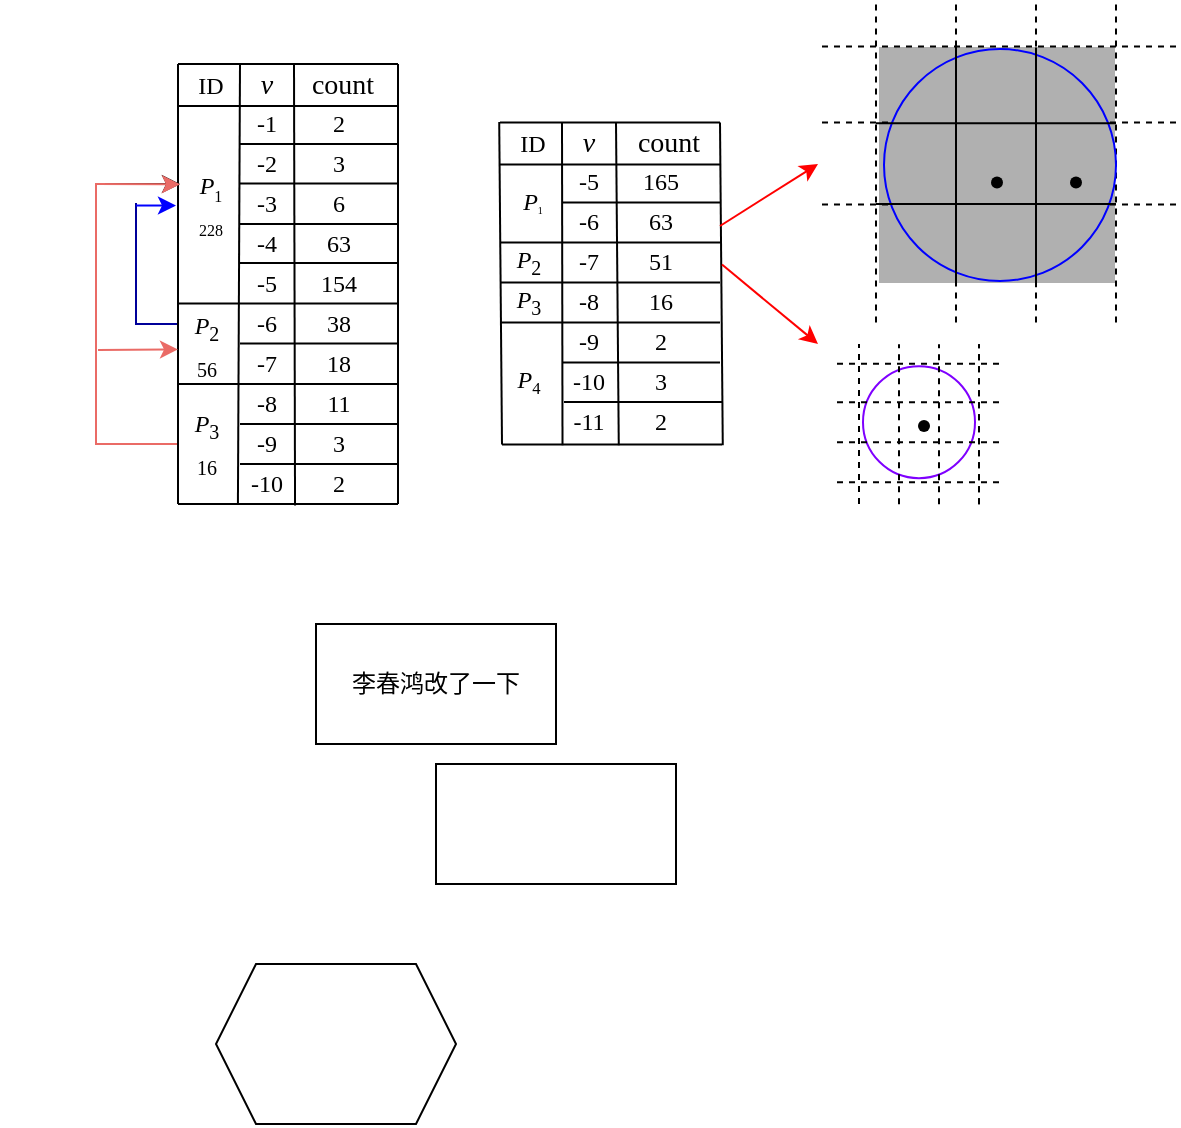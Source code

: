 <mxfile version="15.0.3" type="github" pages="2">
  <diagram id="_1Wtow-dw4-1ti9XIvQA" name="Page-1">
    <mxGraphModel dx="2377" dy="867" grid="1" gridSize="10" guides="1" tooltips="1" connect="1" arrows="1" fold="1" page="1" pageScale="1" pageWidth="827" pageHeight="1169" math="0" shadow="0">
      <root>
        <mxCell id="0" />
        <mxCell id="1" parent="0" />
        <mxCell id="E4blvEDHZqpK1_lMUiRl-31" value="" style="whiteSpace=wrap;html=1;aspect=fixed;shadow=0;strokeColor=#FFFFFF;fillColor=#B0B0B0;" parent="1" vertex="1">
          <mxGeometry x="-289" y="41" width="119" height="119" as="geometry" />
        </mxCell>
        <mxCell id="SOsMVHl4s7LR2z6pSPWi-3" value="" style="endArrow=none;html=1;" parent="1" edge="1">
          <mxGeometry width="50" height="50" relative="1" as="geometry">
            <mxPoint x="-639" y="270" as="sourcePoint" />
            <mxPoint x="-639" y="50" as="targetPoint" />
          </mxGeometry>
        </mxCell>
        <mxCell id="SOsMVHl4s7LR2z6pSPWi-4" value="" style="endArrow=none;html=1;" parent="1" edge="1">
          <mxGeometry width="50" height="50" relative="1" as="geometry">
            <mxPoint x="-639" y="50" as="sourcePoint" />
            <mxPoint x="-529" y="50" as="targetPoint" />
          </mxGeometry>
        </mxCell>
        <mxCell id="SOsMVHl4s7LR2z6pSPWi-5" value="" style="endArrow=none;html=1;" parent="1" edge="1">
          <mxGeometry width="50" height="50" relative="1" as="geometry">
            <mxPoint x="-639" y="71" as="sourcePoint" />
            <mxPoint x="-529" y="71" as="targetPoint" />
          </mxGeometry>
        </mxCell>
        <mxCell id="SOsMVHl4s7LR2z6pSPWi-6" value="" style="endArrow=none;html=1;" parent="1" edge="1">
          <mxGeometry width="50" height="50" relative="1" as="geometry">
            <mxPoint x="-529" y="270" as="sourcePoint" />
            <mxPoint x="-529" y="50" as="targetPoint" />
          </mxGeometry>
        </mxCell>
        <mxCell id="SOsMVHl4s7LR2z6pSPWi-7" value="" style="endArrow=none;html=1;exitX=0.032;exitY=0.998;exitDx=0;exitDy=0;exitPerimeter=0;" parent="1" source="SOsMVHl4s7LR2z6pSPWi-50" edge="1">
          <mxGeometry width="50" height="50" relative="1" as="geometry">
            <mxPoint x="-608" y="490" as="sourcePoint" />
            <mxPoint x="-608" y="50" as="targetPoint" />
          </mxGeometry>
        </mxCell>
        <mxCell id="SOsMVHl4s7LR2z6pSPWi-8" value="" style="endArrow=none;html=1;exitX=0.984;exitY=1.036;exitDx=0;exitDy=0;exitPerimeter=0;" parent="1" source="SOsMVHl4s7LR2z6pSPWi-50" edge="1">
          <mxGeometry width="50" height="50" relative="1" as="geometry">
            <mxPoint x="-581" y="490" as="sourcePoint" />
            <mxPoint x="-581" y="50" as="targetPoint" />
          </mxGeometry>
        </mxCell>
        <mxCell id="SOsMVHl4s7LR2z6pSPWi-9" value="&lt;font style=&quot;font-size: 12px&quot; face=&quot;Times New Roman&quot;&gt;ID&lt;/font&gt;" style="text;html=1;align=center;verticalAlign=middle;resizable=0;points=[];autosize=1;strokeColor=none;" parent="1" vertex="1">
          <mxGeometry x="-638" y="51" width="30" height="20" as="geometry" />
        </mxCell>
        <mxCell id="SOsMVHl4s7LR2z6pSPWi-10" value="&lt;font style=&quot;font-size: 14px&quot; face=&quot;Times New Roman&quot;&gt;&lt;i&gt;v&lt;/i&gt;&lt;/font&gt;" style="text;html=1;align=center;verticalAlign=middle;resizable=0;points=[];autosize=1;strokeColor=none;" parent="1" vertex="1">
          <mxGeometry x="-605" y="51" width="20" height="20" as="geometry" />
        </mxCell>
        <mxCell id="SOsMVHl4s7LR2z6pSPWi-11" value="&lt;font style=&quot;font-size: 14px&quot; face=&quot;Times New Roman&quot;&gt;count&lt;/font&gt;" style="text;html=1;align=center;verticalAlign=middle;resizable=0;points=[];autosize=1;strokeColor=none;" parent="1" vertex="1">
          <mxGeometry x="-582" y="51" width="50" height="20" as="geometry" />
        </mxCell>
        <mxCell id="SOsMVHl4s7LR2z6pSPWi-14" value="" style="endArrow=none;html=1;" parent="1" edge="1">
          <mxGeometry width="50" height="50" relative="1" as="geometry">
            <mxPoint x="-639" y="169.76" as="sourcePoint" />
            <mxPoint x="-529" y="169.76" as="targetPoint" />
          </mxGeometry>
        </mxCell>
        <mxCell id="SOsMVHl4s7LR2z6pSPWi-15" value="&lt;font face=&quot;Times New Roman&quot;&gt;&lt;span style=&quot;font-size: 12px&quot;&gt;&lt;i&gt;P&lt;/i&gt;&lt;/span&gt;&lt;sub&gt;&lt;font style=&quot;font-size: 8px&quot;&gt;1&lt;br&gt;228&lt;br&gt;&lt;/font&gt;&lt;/sub&gt;&lt;/font&gt;" style="text;html=1;align=center;verticalAlign=middle;resizable=0;points=[];autosize=1;strokeColor=none;" parent="1" vertex="1">
          <mxGeometry x="-638" y="101" width="30" height="40" as="geometry" />
        </mxCell>
        <mxCell id="SOsMVHl4s7LR2z6pSPWi-18" value="" style="endArrow=none;html=1;" parent="1" edge="1">
          <mxGeometry width="50" height="50" relative="1" as="geometry">
            <mxPoint x="-608" y="90" as="sourcePoint" />
            <mxPoint x="-529" y="90" as="targetPoint" />
          </mxGeometry>
        </mxCell>
        <mxCell id="SOsMVHl4s7LR2z6pSPWi-19" value="" style="endArrow=none;html=1;" parent="1" edge="1">
          <mxGeometry width="50" height="50" relative="1" as="geometry">
            <mxPoint x="-608" y="109.76" as="sourcePoint" />
            <mxPoint x="-529" y="109.76" as="targetPoint" />
          </mxGeometry>
        </mxCell>
        <mxCell id="SOsMVHl4s7LR2z6pSPWi-20" value="" style="endArrow=none;html=1;" parent="1" edge="1">
          <mxGeometry width="50" height="50" relative="1" as="geometry">
            <mxPoint x="-608" y="130.0" as="sourcePoint" />
            <mxPoint x="-529" y="130.0" as="targetPoint" />
          </mxGeometry>
        </mxCell>
        <mxCell id="SOsMVHl4s7LR2z6pSPWi-21" value="&lt;font face=&quot;Times New Roman&quot;&gt;-1&lt;/font&gt;" style="text;html=1;align=center;verticalAlign=middle;resizable=0;points=[];autosize=1;strokeColor=none;" parent="1" vertex="1">
          <mxGeometry x="-610" y="70" width="30" height="20" as="geometry" />
        </mxCell>
        <mxCell id="SOsMVHl4s7LR2z6pSPWi-22" value="&lt;font face=&quot;Times New Roman&quot;&gt;-2&lt;/font&gt;" style="text;html=1;align=center;verticalAlign=middle;resizable=0;points=[];autosize=1;strokeColor=none;" parent="1" vertex="1">
          <mxGeometry x="-610" y="90" width="30" height="20" as="geometry" />
        </mxCell>
        <mxCell id="SOsMVHl4s7LR2z6pSPWi-23" value="&lt;font face=&quot;Times New Roman&quot;&gt;-3&lt;/font&gt;" style="text;html=1;align=center;verticalAlign=middle;resizable=0;points=[];autosize=1;strokeColor=none;" parent="1" vertex="1">
          <mxGeometry x="-610" y="110" width="30" height="20" as="geometry" />
        </mxCell>
        <mxCell id="SOsMVHl4s7LR2z6pSPWi-24" value="&lt;font face=&quot;Times New Roman&quot;&gt;-4&lt;/font&gt;" style="text;html=1;align=center;verticalAlign=middle;resizable=0;points=[];autosize=1;strokeColor=none;" parent="1" vertex="1">
          <mxGeometry x="-610" y="130" width="30" height="20" as="geometry" />
        </mxCell>
        <mxCell id="SOsMVHl4s7LR2z6pSPWi-25" value="&lt;font face=&quot;Times New Roman&quot;&gt;2&lt;/font&gt;" style="text;html=1;align=center;verticalAlign=middle;resizable=0;points=[];autosize=1;strokeColor=none;" parent="1" vertex="1">
          <mxGeometry x="-569" y="70" width="20" height="20" as="geometry" />
        </mxCell>
        <mxCell id="SOsMVHl4s7LR2z6pSPWi-26" value="&lt;font face=&quot;Times New Roman&quot;&gt;3&lt;/font&gt;" style="text;html=1;align=center;verticalAlign=middle;resizable=0;points=[];autosize=1;strokeColor=none;" parent="1" vertex="1">
          <mxGeometry x="-569" y="90" width="20" height="20" as="geometry" />
        </mxCell>
        <mxCell id="SOsMVHl4s7LR2z6pSPWi-27" value="&lt;font face=&quot;Times New Roman&quot;&gt;6&lt;/font&gt;" style="text;html=1;align=center;verticalAlign=middle;resizable=0;points=[];autosize=1;strokeColor=none;" parent="1" vertex="1">
          <mxGeometry x="-569" y="110" width="20" height="20" as="geometry" />
        </mxCell>
        <mxCell id="SOsMVHl4s7LR2z6pSPWi-28" value="&lt;font face=&quot;Times New Roman&quot;&gt;63&lt;/font&gt;" style="text;html=1;align=center;verticalAlign=middle;resizable=0;points=[];autosize=1;strokeColor=none;" parent="1" vertex="1">
          <mxGeometry x="-574" y="130" width="30" height="20" as="geometry" />
        </mxCell>
        <mxCell id="SOsMVHl4s7LR2z6pSPWi-30" value="" style="endArrow=none;html=1;" parent="1" edge="1">
          <mxGeometry width="50" height="50" relative="1" as="geometry">
            <mxPoint x="-639" y="210" as="sourcePoint" />
            <mxPoint x="-529" y="210" as="targetPoint" />
          </mxGeometry>
        </mxCell>
        <mxCell id="SOsMVHl4s7LR2z6pSPWi-31" value="&lt;font style=&quot;font-size: 12px&quot; face=&quot;Times New Roman&quot;&gt;&lt;i&gt;P&lt;/i&gt;&lt;sub&gt;2&lt;br&gt;56&lt;br&gt;&lt;/sub&gt;&lt;/font&gt;" style="text;html=1;align=center;verticalAlign=middle;resizable=0;points=[];autosize=1;strokeColor=none;" parent="1" vertex="1">
          <mxGeometry x="-640" y="171" width="30" height="40" as="geometry" />
        </mxCell>
        <mxCell id="SOsMVHl4s7LR2z6pSPWi-32" value="" style="endArrow=none;html=1;" parent="1" edge="1">
          <mxGeometry width="50" height="50" relative="1" as="geometry">
            <mxPoint x="-608" y="149.52" as="sourcePoint" />
            <mxPoint x="-529" y="149.52" as="targetPoint" />
          </mxGeometry>
        </mxCell>
        <mxCell id="SOsMVHl4s7LR2z6pSPWi-35" value="&lt;font face=&quot;Times New Roman&quot;&gt;-5&lt;/font&gt;" style="text;html=1;align=center;verticalAlign=middle;resizable=0;points=[];autosize=1;strokeColor=none;" parent="1" vertex="1">
          <mxGeometry x="-610" y="150" width="30" height="20" as="geometry" />
        </mxCell>
        <mxCell id="SOsMVHl4s7LR2z6pSPWi-36" value="&lt;font face=&quot;Times New Roman&quot;&gt;154&lt;/font&gt;" style="text;html=1;align=center;verticalAlign=middle;resizable=0;points=[];autosize=1;strokeColor=none;" parent="1" vertex="1">
          <mxGeometry x="-574" y="150" width="30" height="20" as="geometry" />
        </mxCell>
        <mxCell id="SOsMVHl4s7LR2z6pSPWi-37" value="" style="endArrow=none;html=1;" parent="1" edge="1">
          <mxGeometry width="50" height="50" relative="1" as="geometry">
            <mxPoint x="-608" y="189.76" as="sourcePoint" />
            <mxPoint x="-529" y="189.76" as="targetPoint" />
          </mxGeometry>
        </mxCell>
        <mxCell id="SOsMVHl4s7LR2z6pSPWi-38" value="&lt;font face=&quot;Times New Roman&quot;&gt;-6&lt;/font&gt;" style="text;html=1;align=center;verticalAlign=middle;resizable=0;points=[];autosize=1;strokeColor=none;" parent="1" vertex="1">
          <mxGeometry x="-610" y="170" width="30" height="20" as="geometry" />
        </mxCell>
        <mxCell id="SOsMVHl4s7LR2z6pSPWi-41" value="&lt;font face=&quot;Times New Roman&quot;&gt;-7&lt;/font&gt;" style="text;html=1;align=center;verticalAlign=middle;resizable=0;points=[];autosize=1;strokeColor=none;" parent="1" vertex="1">
          <mxGeometry x="-610" y="190" width="30" height="20" as="geometry" />
        </mxCell>
        <mxCell id="SOsMVHl4s7LR2z6pSPWi-42" value="&lt;font face=&quot;Times New Roman&quot;&gt;38&lt;/font&gt;" style="text;html=1;align=center;verticalAlign=middle;resizable=0;points=[];autosize=1;strokeColor=none;" parent="1" vertex="1">
          <mxGeometry x="-574" y="170" width="30" height="20" as="geometry" />
        </mxCell>
        <mxCell id="SOsMVHl4s7LR2z6pSPWi-43" value="&lt;font face=&quot;Times New Roman&quot;&gt;18&lt;/font&gt;" style="text;html=1;align=center;verticalAlign=middle;resizable=0;points=[];autosize=1;strokeColor=none;" parent="1" vertex="1">
          <mxGeometry x="-574" y="190" width="30" height="20" as="geometry" />
        </mxCell>
        <mxCell id="SOsMVHl4s7LR2z6pSPWi-44" value="" style="endArrow=none;html=1;" parent="1" edge="1">
          <mxGeometry width="50" height="50" relative="1" as="geometry">
            <mxPoint x="-639" y="270" as="sourcePoint" />
            <mxPoint x="-529" y="270" as="targetPoint" />
          </mxGeometry>
        </mxCell>
        <mxCell id="SOsMVHl4s7LR2z6pSPWi-45" value="&lt;font style=&quot;font-size: 12px&quot; face=&quot;Times New Roman&quot;&gt;&lt;i&gt;P&lt;/i&gt;&lt;sub&gt;3&lt;br&gt;16&lt;br&gt;&lt;/sub&gt;&lt;/font&gt;" style="text;html=1;align=center;verticalAlign=middle;resizable=0;points=[];autosize=1;strokeColor=none;" parent="1" vertex="1">
          <mxGeometry x="-640" y="220" width="30" height="40" as="geometry" />
        </mxCell>
        <mxCell id="SOsMVHl4s7LR2z6pSPWi-46" value="" style="endArrow=none;html=1;" parent="1" edge="1">
          <mxGeometry width="50" height="50" relative="1" as="geometry">
            <mxPoint x="-608" y="230" as="sourcePoint" />
            <mxPoint x="-529" y="230" as="targetPoint" />
          </mxGeometry>
        </mxCell>
        <mxCell id="SOsMVHl4s7LR2z6pSPWi-47" value="" style="endArrow=none;html=1;" parent="1" edge="1">
          <mxGeometry width="50" height="50" relative="1" as="geometry">
            <mxPoint x="-608" y="250" as="sourcePoint" />
            <mxPoint x="-529" y="250" as="targetPoint" />
          </mxGeometry>
        </mxCell>
        <mxCell id="SOsMVHl4s7LR2z6pSPWi-48" value="&lt;font face=&quot;Times New Roman&quot;&gt;-8&lt;/font&gt;" style="text;html=1;align=center;verticalAlign=middle;resizable=0;points=[];autosize=1;strokeColor=none;" parent="1" vertex="1">
          <mxGeometry x="-610" y="210" width="30" height="20" as="geometry" />
        </mxCell>
        <mxCell id="SOsMVHl4s7LR2z6pSPWi-49" value="&lt;font face=&quot;Times New Roman&quot;&gt;-9&lt;/font&gt;" style="text;html=1;align=center;verticalAlign=middle;resizable=0;points=[];autosize=1;strokeColor=none;" parent="1" vertex="1">
          <mxGeometry x="-610" y="230" width="30" height="20" as="geometry" />
        </mxCell>
        <mxCell id="SOsMVHl4s7LR2z6pSPWi-50" value="&lt;font face=&quot;Times New Roman&quot;&gt;-10&lt;/font&gt;" style="text;html=1;align=center;verticalAlign=middle;resizable=0;points=[];autosize=1;strokeColor=none;" parent="1" vertex="1">
          <mxGeometry x="-610" y="250" width="30" height="20" as="geometry" />
        </mxCell>
        <mxCell id="SOsMVHl4s7LR2z6pSPWi-52" value="&lt;font face=&quot;Times New Roman&quot;&gt;11&lt;/font&gt;" style="text;html=1;align=center;verticalAlign=middle;resizable=0;points=[];autosize=1;strokeColor=none;" parent="1" vertex="1">
          <mxGeometry x="-574" y="210" width="30" height="20" as="geometry" />
        </mxCell>
        <mxCell id="SOsMVHl4s7LR2z6pSPWi-53" value="&lt;font face=&quot;Times New Roman&quot;&gt;3&lt;/font&gt;" style="text;html=1;align=center;verticalAlign=middle;resizable=0;points=[];autosize=1;strokeColor=none;" parent="1" vertex="1">
          <mxGeometry x="-569" y="230" width="20" height="20" as="geometry" />
        </mxCell>
        <mxCell id="SOsMVHl4s7LR2z6pSPWi-54" value="&lt;font face=&quot;Times New Roman&quot;&gt;2&lt;/font&gt;" style="text;html=1;align=center;verticalAlign=middle;resizable=0;points=[];autosize=1;strokeColor=none;" parent="1" vertex="1">
          <mxGeometry x="-569" y="250" width="20" height="20" as="geometry" />
        </mxCell>
        <mxCell id="SOsMVHl4s7LR2z6pSPWi-56" value="" style="endArrow=none;html=1;" parent="1" edge="1">
          <mxGeometry width="50" height="50" relative="1" as="geometry">
            <mxPoint x="-478" y="79.3" as="sourcePoint" />
            <mxPoint x="-368" y="79.3" as="targetPoint" />
          </mxGeometry>
        </mxCell>
        <mxCell id="SOsMVHl4s7LR2z6pSPWi-57" value="" style="endArrow=none;html=1;" parent="1" edge="1">
          <mxGeometry width="50" height="50" relative="1" as="geometry">
            <mxPoint x="-478" y="100.3" as="sourcePoint" />
            <mxPoint x="-368" y="100.3" as="targetPoint" />
          </mxGeometry>
        </mxCell>
        <mxCell id="SOsMVHl4s7LR2z6pSPWi-59" value="" style="endArrow=none;html=1;exitX=0.075;exitY=1.064;exitDx=0;exitDy=0;exitPerimeter=0;" parent="1" source="SOsMVHl4s7LR2z6pSPWi-84" edge="1">
          <mxGeometry width="50" height="50" relative="1" as="geometry">
            <mxPoint x="-447" y="299.3" as="sourcePoint" />
            <mxPoint x="-447" y="79.3" as="targetPoint" />
          </mxGeometry>
        </mxCell>
        <mxCell id="SOsMVHl4s7LR2z6pSPWi-60" value="" style="endArrow=none;html=1;exitX=1.013;exitY=1.064;exitDx=0;exitDy=0;exitPerimeter=0;" parent="1" source="SOsMVHl4s7LR2z6pSPWi-84" edge="1">
          <mxGeometry width="50" height="50" relative="1" as="geometry">
            <mxPoint x="-419.48" y="300.02" as="sourcePoint" />
            <mxPoint x="-420" y="79.3" as="targetPoint" />
          </mxGeometry>
        </mxCell>
        <mxCell id="SOsMVHl4s7LR2z6pSPWi-61" value="&lt;font style=&quot;font-size: 12px&quot; face=&quot;Times New Roman&quot;&gt;ID&lt;/font&gt;" style="text;html=1;align=center;verticalAlign=middle;resizable=0;points=[];autosize=1;strokeColor=none;" parent="1" vertex="1">
          <mxGeometry x="-477" y="80.3" width="30" height="20" as="geometry" />
        </mxCell>
        <mxCell id="SOsMVHl4s7LR2z6pSPWi-62" value="&lt;font style=&quot;font-size: 14px&quot; face=&quot;Times New Roman&quot;&gt;&lt;i&gt;v&lt;/i&gt;&lt;/font&gt;" style="text;html=1;align=center;verticalAlign=middle;resizable=0;points=[];autosize=1;strokeColor=none;" parent="1" vertex="1">
          <mxGeometry x="-444" y="80.3" width="20" height="20" as="geometry" />
        </mxCell>
        <mxCell id="SOsMVHl4s7LR2z6pSPWi-63" value="&lt;font style=&quot;font-size: 14px&quot; face=&quot;Times New Roman&quot;&gt;count&lt;/font&gt;" style="text;html=1;align=center;verticalAlign=middle;resizable=0;points=[];autosize=1;strokeColor=none;" parent="1" vertex="1">
          <mxGeometry x="-419" y="80.3" width="50" height="20" as="geometry" />
        </mxCell>
        <mxCell id="SOsMVHl4s7LR2z6pSPWi-65" value="&lt;font style=&quot;font-size: 12px&quot; face=&quot;Times New Roman&quot;&gt;&lt;i&gt;P&lt;/i&gt;&lt;/font&gt;&lt;font style=&quot;font-size: 6px&quot; face=&quot;Times New Roman&quot;&gt;&lt;sub&gt;1&lt;/sub&gt;&lt;/font&gt;" style="text;html=1;align=center;verticalAlign=middle;resizable=0;points=[];autosize=1;strokeColor=none;" parent="1" vertex="1">
          <mxGeometry x="-477" y="109.3" width="30" height="20" as="geometry" />
        </mxCell>
        <mxCell id="SOsMVHl4s7LR2z6pSPWi-66" value="" style="endArrow=none;html=1;" parent="1" edge="1">
          <mxGeometry width="50" height="50" relative="1" as="geometry">
            <mxPoint x="-447" y="119.3" as="sourcePoint" />
            <mxPoint x="-368" y="119.3" as="targetPoint" />
          </mxGeometry>
        </mxCell>
        <mxCell id="SOsMVHl4s7LR2z6pSPWi-69" value="&lt;font face=&quot;Times New Roman&quot;&gt;-5&lt;/font&gt;" style="text;html=1;align=center;verticalAlign=middle;resizable=0;points=[];autosize=1;strokeColor=none;" parent="1" vertex="1">
          <mxGeometry x="-449" y="99.3" width="30" height="20" as="geometry" />
        </mxCell>
        <mxCell id="SOsMVHl4s7LR2z6pSPWi-70" value="&lt;font face=&quot;Times New Roman&quot;&gt;-6&lt;/font&gt;" style="text;html=1;align=center;verticalAlign=middle;resizable=0;points=[];autosize=1;strokeColor=none;" parent="1" vertex="1">
          <mxGeometry x="-449" y="119.3" width="30" height="20" as="geometry" />
        </mxCell>
        <mxCell id="SOsMVHl4s7LR2z6pSPWi-71" value="&lt;font face=&quot;Times New Roman&quot;&gt;-7&lt;/font&gt;" style="text;html=1;align=center;verticalAlign=middle;resizable=0;points=[];autosize=1;strokeColor=none;" parent="1" vertex="1">
          <mxGeometry x="-449" y="139.3" width="30" height="20" as="geometry" />
        </mxCell>
        <mxCell id="SOsMVHl4s7LR2z6pSPWi-72" value="&lt;font face=&quot;Times New Roman&quot;&gt;-8&lt;/font&gt;" style="text;html=1;align=center;verticalAlign=middle;resizable=0;points=[];autosize=1;strokeColor=none;" parent="1" vertex="1">
          <mxGeometry x="-449" y="159.3" width="30" height="20" as="geometry" />
        </mxCell>
        <mxCell id="SOsMVHl4s7LR2z6pSPWi-73" value="&lt;font face=&quot;Times New Roman&quot;&gt;165&lt;/font&gt;" style="text;html=1;align=center;verticalAlign=middle;resizable=0;points=[];autosize=1;strokeColor=none;" parent="1" vertex="1">
          <mxGeometry x="-413" y="99.3" width="30" height="20" as="geometry" />
        </mxCell>
        <mxCell id="SOsMVHl4s7LR2z6pSPWi-74" value="&lt;font face=&quot;Times New Roman&quot;&gt;63&lt;/font&gt;" style="text;html=1;align=center;verticalAlign=middle;resizable=0;points=[];autosize=1;strokeColor=none;" parent="1" vertex="1">
          <mxGeometry x="-413" y="119.3" width="30" height="20" as="geometry" />
        </mxCell>
        <mxCell id="SOsMVHl4s7LR2z6pSPWi-75" value="&lt;font face=&quot;Times New Roman&quot;&gt;51&lt;/font&gt;" style="text;html=1;align=center;verticalAlign=middle;resizable=0;points=[];autosize=1;strokeColor=none;" parent="1" vertex="1">
          <mxGeometry x="-413" y="139.3" width="30" height="20" as="geometry" />
        </mxCell>
        <mxCell id="SOsMVHl4s7LR2z6pSPWi-76" value="&lt;font face=&quot;Times New Roman&quot;&gt;16&lt;/font&gt;" style="text;html=1;align=center;verticalAlign=middle;resizable=0;points=[];autosize=1;strokeColor=none;" parent="1" vertex="1">
          <mxGeometry x="-413" y="159.3" width="30" height="20" as="geometry" />
        </mxCell>
        <mxCell id="SOsMVHl4s7LR2z6pSPWi-77" value="" style="endArrow=none;html=1;" parent="1" edge="1">
          <mxGeometry width="50" height="50" relative="1" as="geometry">
            <mxPoint x="-477" y="240.3" as="sourcePoint" />
            <mxPoint x="-367" y="240.3" as="targetPoint" />
          </mxGeometry>
        </mxCell>
        <mxCell id="SOsMVHl4s7LR2z6pSPWi-78" value="&lt;font face=&quot;Times New Roman&quot;&gt;&lt;i&gt;P&lt;/i&gt;&lt;span style=&quot;font-size: 10px&quot;&gt;&lt;sub&gt;4&lt;/sub&gt;&lt;/span&gt;&lt;/font&gt;" style="text;html=1;align=center;verticalAlign=middle;resizable=0;points=[];autosize=1;strokeColor=none;" parent="1" vertex="1">
          <mxGeometry x="-479" y="199.3" width="30" height="20" as="geometry" />
        </mxCell>
        <mxCell id="SOsMVHl4s7LR2z6pSPWi-80" value="&lt;font face=&quot;Times New Roman&quot;&gt;-9&lt;/font&gt;" style="text;html=1;align=center;verticalAlign=middle;resizable=0;points=[];autosize=1;strokeColor=none;" parent="1" vertex="1">
          <mxGeometry x="-449" y="179.3" width="30" height="20" as="geometry" />
        </mxCell>
        <mxCell id="SOsMVHl4s7LR2z6pSPWi-81" value="&lt;font face=&quot;Times New Roman&quot;&gt;2&lt;/font&gt;" style="text;html=1;align=center;verticalAlign=middle;resizable=0;points=[];autosize=1;strokeColor=none;" parent="1" vertex="1">
          <mxGeometry x="-408" y="179.3" width="20" height="20" as="geometry" />
        </mxCell>
        <mxCell id="SOsMVHl4s7LR2z6pSPWi-82" value="" style="endArrow=none;html=1;" parent="1" edge="1">
          <mxGeometry width="50" height="50" relative="1" as="geometry">
            <mxPoint x="-446" y="219.06" as="sourcePoint" />
            <mxPoint x="-367" y="219.06" as="targetPoint" />
          </mxGeometry>
        </mxCell>
        <mxCell id="SOsMVHl4s7LR2z6pSPWi-83" value="&lt;font face=&quot;Times New Roman&quot;&gt;-10&lt;/font&gt;" style="text;html=1;align=center;verticalAlign=middle;resizable=0;points=[];autosize=1;strokeColor=none;" parent="1" vertex="1">
          <mxGeometry x="-449" y="199.3" width="30" height="20" as="geometry" />
        </mxCell>
        <mxCell id="SOsMVHl4s7LR2z6pSPWi-84" value="&lt;font face=&quot;Times New Roman&quot;&gt;-11&lt;/font&gt;" style="text;html=1;align=center;verticalAlign=middle;resizable=0;points=[];autosize=1;strokeColor=none;" parent="1" vertex="1">
          <mxGeometry x="-449" y="219.3" width="30" height="20" as="geometry" />
        </mxCell>
        <mxCell id="SOsMVHl4s7LR2z6pSPWi-85" value="&lt;font face=&quot;Times New Roman&quot;&gt;3&lt;/font&gt;" style="text;html=1;align=center;verticalAlign=middle;resizable=0;points=[];autosize=1;strokeColor=none;" parent="1" vertex="1">
          <mxGeometry x="-408" y="199.3" width="20" height="20" as="geometry" />
        </mxCell>
        <mxCell id="SOsMVHl4s7LR2z6pSPWi-86" value="&lt;font face=&quot;Times New Roman&quot;&gt;2&lt;/font&gt;" style="text;html=1;align=center;verticalAlign=middle;resizable=0;points=[];autosize=1;strokeColor=none;" parent="1" vertex="1">
          <mxGeometry x="-408" y="219.3" width="20" height="20" as="geometry" />
        </mxCell>
        <mxCell id="SOsMVHl4s7LR2z6pSPWi-88" value="&lt;font style=&quot;font-size: 12px&quot; face=&quot;Times New Roman&quot;&gt;&lt;i&gt;P&lt;/i&gt;&lt;sub&gt;3&lt;/sub&gt;&lt;/font&gt;" style="text;html=1;align=center;verticalAlign=middle;resizable=0;points=[];autosize=1;strokeColor=none;" parent="1" vertex="1">
          <mxGeometry x="-479" y="159.3" width="30" height="20" as="geometry" />
        </mxCell>
        <mxCell id="SOsMVHl4s7LR2z6pSPWi-101" value="" style="endArrow=none;html=1;" parent="1" edge="1">
          <mxGeometry width="50" height="50" relative="1" as="geometry">
            <mxPoint x="-478" y="139.3" as="sourcePoint" />
            <mxPoint x="-368" y="139.3" as="targetPoint" />
          </mxGeometry>
        </mxCell>
        <mxCell id="SOsMVHl4s7LR2z6pSPWi-102" value="&lt;font style=&quot;font-size: 12px&quot; face=&quot;Times New Roman&quot;&gt;&lt;i&gt;P&lt;/i&gt;&lt;sub&gt;2&lt;/sub&gt;&lt;/font&gt;" style="text;html=1;align=center;verticalAlign=middle;resizable=0;points=[];autosize=1;strokeColor=none;" parent="1" vertex="1">
          <mxGeometry x="-479" y="139.3" width="30" height="20" as="geometry" />
        </mxCell>
        <mxCell id="SOsMVHl4s7LR2z6pSPWi-103" value="" style="endArrow=none;html=1;" parent="1" edge="1">
          <mxGeometry width="50" height="50" relative="1" as="geometry">
            <mxPoint x="-478" y="159.3" as="sourcePoint" />
            <mxPoint x="-368" y="159.3" as="targetPoint" />
          </mxGeometry>
        </mxCell>
        <mxCell id="SOsMVHl4s7LR2z6pSPWi-104" value="" style="endArrow=none;html=1;" parent="1" edge="1">
          <mxGeometry width="50" height="50" relative="1" as="geometry">
            <mxPoint x="-478" y="179.3" as="sourcePoint" />
            <mxPoint x="-368" y="179.3" as="targetPoint" />
          </mxGeometry>
        </mxCell>
        <mxCell id="SOsMVHl4s7LR2z6pSPWi-105" value="" style="endArrow=none;html=1;" parent="1" edge="1">
          <mxGeometry width="50" height="50" relative="1" as="geometry">
            <mxPoint x="-447" y="199.3" as="sourcePoint" />
            <mxPoint x="-368" y="199.3" as="targetPoint" />
          </mxGeometry>
        </mxCell>
        <mxCell id="SOsMVHl4s7LR2z6pSPWi-106" value="" style="endArrow=none;html=1;exitX=1.013;exitY=1.064;exitDx=0;exitDy=0;exitPerimeter=0;" parent="1" edge="1">
          <mxGeometry width="50" height="50" relative="1" as="geometry">
            <mxPoint x="-366.61" y="240.58" as="sourcePoint" />
            <mxPoint x="-368" y="79.3" as="targetPoint" />
          </mxGeometry>
        </mxCell>
        <mxCell id="SOsMVHl4s7LR2z6pSPWi-107" value="" style="endArrow=none;html=1;exitX=1.013;exitY=1.064;exitDx=0;exitDy=0;exitPerimeter=0;" parent="1" edge="1">
          <mxGeometry width="50" height="50" relative="1" as="geometry">
            <mxPoint x="-477.0" y="240.3" as="sourcePoint" />
            <mxPoint x="-478.39" y="79.02" as="targetPoint" />
          </mxGeometry>
        </mxCell>
        <mxCell id="SOsMVHl4s7LR2z6pSPWi-108" value="" style="endArrow=classic;html=1;fillColor=#FF0000;strokeColor=#FF0000;" parent="1" edge="1">
          <mxGeometry width="50" height="50" relative="1" as="geometry">
            <mxPoint x="-368" y="131" as="sourcePoint" />
            <mxPoint x="-319" y="100" as="targetPoint" />
          </mxGeometry>
        </mxCell>
        <mxCell id="SOsMVHl4s7LR2z6pSPWi-109" value="" style="endArrow=classic;html=1;strokeColor=#FF0000;" parent="1" edge="1">
          <mxGeometry width="50" height="50" relative="1" as="geometry">
            <mxPoint x="-367" y="150.3" as="sourcePoint" />
            <mxPoint x="-319" y="190" as="targetPoint" />
          </mxGeometry>
        </mxCell>
        <mxCell id="E4blvEDHZqpK1_lMUiRl-1" value="" style="endArrow=none;dashed=1;html=1;" parent="1" edge="1">
          <mxGeometry width="50" height="50" relative="1" as="geometry">
            <mxPoint x="-228.5" y="199.92" as="sourcePoint" />
            <mxPoint x="-309.5" y="199.92" as="targetPoint" />
          </mxGeometry>
        </mxCell>
        <mxCell id="E4blvEDHZqpK1_lMUiRl-5" value="" style="endArrow=none;dashed=1;html=1;" parent="1" edge="1">
          <mxGeometry width="50" height="50" relative="1" as="geometry">
            <mxPoint x="-228.5" y="259.14" as="sourcePoint" />
            <mxPoint x="-309.5" y="259.14" as="targetPoint" />
          </mxGeometry>
        </mxCell>
        <mxCell id="E4blvEDHZqpK1_lMUiRl-6" value="" style="endArrow=none;dashed=1;html=1;" parent="1" edge="1">
          <mxGeometry width="50" height="50" relative="1" as="geometry">
            <mxPoint x="-298.5" y="270.0" as="sourcePoint" />
            <mxPoint x="-298.5" y="190.0" as="targetPoint" />
          </mxGeometry>
        </mxCell>
        <mxCell id="E4blvEDHZqpK1_lMUiRl-9" value="" style="endArrow=none;dashed=1;html=1;" parent="1" edge="1">
          <mxGeometry width="50" height="50" relative="1" as="geometry">
            <mxPoint x="-238.5" y="270.08" as="sourcePoint" />
            <mxPoint x="-238.5" y="190.08" as="targetPoint" />
          </mxGeometry>
        </mxCell>
        <mxCell id="E4blvEDHZqpK1_lMUiRl-10" value="" style="ellipse;whiteSpace=wrap;html=1;aspect=fixed;shadow=0;fillColor=#FFFFFF;strokeColor=#7F00FF;" parent="1" vertex="1">
          <mxGeometry x="-296.5" y="201.08" width="56" height="56" as="geometry" />
        </mxCell>
        <mxCell id="E4blvEDHZqpK1_lMUiRl-3" value="" style="endArrow=none;dashed=1;html=1;" parent="1" edge="1">
          <mxGeometry width="50" height="50" relative="1" as="geometry">
            <mxPoint x="-228.5" y="219.14" as="sourcePoint" />
            <mxPoint x="-309.5" y="219.14" as="targetPoint" />
          </mxGeometry>
        </mxCell>
        <mxCell id="E4blvEDHZqpK1_lMUiRl-4" value="" style="endArrow=none;dashed=1;html=1;" parent="1" edge="1">
          <mxGeometry width="50" height="50" relative="1" as="geometry">
            <mxPoint x="-228.5" y="239.14" as="sourcePoint" />
            <mxPoint x="-309.5" y="239.14" as="targetPoint" />
          </mxGeometry>
        </mxCell>
        <mxCell id="E4blvEDHZqpK1_lMUiRl-7" value="" style="endArrow=none;dashed=1;html=1;" parent="1" edge="1">
          <mxGeometry width="50" height="50" relative="1" as="geometry">
            <mxPoint x="-278.5" y="270.08" as="sourcePoint" />
            <mxPoint x="-278.5" y="190.08" as="targetPoint" />
          </mxGeometry>
        </mxCell>
        <mxCell id="E4blvEDHZqpK1_lMUiRl-8" value="" style="endArrow=none;dashed=1;html=1;" parent="1" edge="1">
          <mxGeometry width="50" height="50" relative="1" as="geometry">
            <mxPoint x="-258.5" y="270.08" as="sourcePoint" />
            <mxPoint x="-258.5" y="190.08" as="targetPoint" />
          </mxGeometry>
        </mxCell>
        <mxCell id="E4blvEDHZqpK1_lMUiRl-14" value="" style="endArrow=none;dashed=1;html=1;" parent="1" edge="1">
          <mxGeometry width="50" height="50" relative="1" as="geometry">
            <mxPoint x="-140" y="41.3" as="sourcePoint" />
            <mxPoint x="-320" y="41.3" as="targetPoint" />
          </mxGeometry>
        </mxCell>
        <mxCell id="E4blvEDHZqpK1_lMUiRl-15" value="" style="endArrow=none;dashed=1;html=1;" parent="1" edge="1">
          <mxGeometry width="50" height="50" relative="1" as="geometry">
            <mxPoint x="-140" y="79.3" as="sourcePoint" />
            <mxPoint x="-320" y="79.3" as="targetPoint" />
          </mxGeometry>
        </mxCell>
        <mxCell id="E4blvEDHZqpK1_lMUiRl-16" value="" style="endArrow=none;dashed=1;html=1;" parent="1" edge="1">
          <mxGeometry width="50" height="50" relative="1" as="geometry">
            <mxPoint x="-140" y="120.3" as="sourcePoint" />
            <mxPoint x="-320" y="120.3" as="targetPoint" />
          </mxGeometry>
        </mxCell>
        <mxCell id="E4blvEDHZqpK1_lMUiRl-18" value="" style="endArrow=none;dashed=1;html=1;" parent="1" edge="1">
          <mxGeometry width="50" height="50" relative="1" as="geometry">
            <mxPoint x="-290" y="179.3" as="sourcePoint" />
            <mxPoint x="-290" y="19.3" as="targetPoint" />
          </mxGeometry>
        </mxCell>
        <mxCell id="E4blvEDHZqpK1_lMUiRl-19" value="" style="endArrow=none;dashed=1;html=1;" parent="1" edge="1">
          <mxGeometry width="50" height="50" relative="1" as="geometry">
            <mxPoint x="-250" y="179.3" as="sourcePoint" />
            <mxPoint x="-250" y="19.3" as="targetPoint" />
          </mxGeometry>
        </mxCell>
        <mxCell id="E4blvEDHZqpK1_lMUiRl-20" value="" style="endArrow=none;dashed=1;html=1;" parent="1" edge="1">
          <mxGeometry width="50" height="50" relative="1" as="geometry">
            <mxPoint x="-210" y="179.3" as="sourcePoint" />
            <mxPoint x="-210" y="19.3" as="targetPoint" />
          </mxGeometry>
        </mxCell>
        <mxCell id="E4blvEDHZqpK1_lMUiRl-21" value="" style="endArrow=none;dashed=1;html=1;" parent="1" edge="1">
          <mxGeometry width="50" height="50" relative="1" as="geometry">
            <mxPoint x="-170" y="179.3" as="sourcePoint" />
            <mxPoint x="-170" y="19.3" as="targetPoint" />
          </mxGeometry>
        </mxCell>
        <mxCell id="E4blvEDHZqpK1_lMUiRl-22" value="" style="ellipse;whiteSpace=wrap;html=1;aspect=fixed;shadow=0;strokeColor=#0000FF;fillColor=#B0B0B0;" parent="1" vertex="1">
          <mxGeometry x="-286" y="42.5" width="116" height="116" as="geometry" />
        </mxCell>
        <mxCell id="E4blvEDHZqpK1_lMUiRl-24" value="" style="endArrow=none;html=1;shadow=0;" parent="1" edge="1">
          <mxGeometry width="50" height="50" relative="1" as="geometry">
            <mxPoint x="-290" y="79.67" as="sourcePoint" />
            <mxPoint x="-170" y="79.67" as="targetPoint" />
          </mxGeometry>
        </mxCell>
        <mxCell id="E4blvEDHZqpK1_lMUiRl-25" value="" style="endArrow=none;html=1;shadow=0;" parent="1" edge="1">
          <mxGeometry width="50" height="50" relative="1" as="geometry">
            <mxPoint x="-290" y="120" as="sourcePoint" />
            <mxPoint x="-170" y="120" as="targetPoint" />
          </mxGeometry>
        </mxCell>
        <mxCell id="E4blvEDHZqpK1_lMUiRl-27" value="" style="endArrow=none;html=1;shadow=0;" parent="1" edge="1">
          <mxGeometry width="50" height="50" relative="1" as="geometry">
            <mxPoint x="-250" y="41.0" as="sourcePoint" />
            <mxPoint x="-250" y="160.8" as="targetPoint" />
          </mxGeometry>
        </mxCell>
        <mxCell id="E4blvEDHZqpK1_lMUiRl-28" value="" style="endArrow=none;html=1;shadow=0;" parent="1" edge="1">
          <mxGeometry width="50" height="50" relative="1" as="geometry">
            <mxPoint x="-210" y="41.8" as="sourcePoint" />
            <mxPoint x="-210" y="161.6" as="targetPoint" />
          </mxGeometry>
        </mxCell>
        <mxCell id="E4blvEDHZqpK1_lMUiRl-35" value="" style="endArrow=classic;html=1;shadow=0;strokeColor=#FFFFFF;" parent="1" edge="1">
          <mxGeometry width="50" height="50" relative="1" as="geometry">
            <mxPoint x="-720" y="285" as="sourcePoint" />
            <mxPoint x="-670" y="235" as="targetPoint" />
          </mxGeometry>
        </mxCell>
        <mxCell id="E4blvEDHZqpK1_lMUiRl-36" value="" style="endArrow=classic;html=1;shadow=0;strokeColor=#FFFFFF;" parent="1" edge="1">
          <mxGeometry width="50" height="50" relative="1" as="geometry">
            <mxPoint x="-490" y="320" as="sourcePoint" />
            <mxPoint x="-440" y="270" as="targetPoint" />
          </mxGeometry>
        </mxCell>
        <mxCell id="E4blvEDHZqpK1_lMUiRl-37" value="" style="endArrow=classic;html=1;shadow=0;strokeColor=#000000;exitX=0;exitY=1;exitDx=0;exitDy=0;" parent="1" source="E4blvEDHZqpK1_lMUiRl-38" edge="1">
          <mxGeometry width="50" height="50" relative="1" as="geometry">
            <mxPoint x="-691.15" y="110.38" as="sourcePoint" />
            <mxPoint x="-638" y="110" as="targetPoint" />
            <Array as="points">
              <mxPoint x="-638" y="110" />
            </Array>
          </mxGeometry>
        </mxCell>
        <mxCell id="E4blvEDHZqpK1_lMUiRl-38" value="" style="shape=partialRectangle;whiteSpace=wrap;html=1;top=0;left=0;fillColor=none;shadow=0;strokeColor=#EA6B66;direction=south;" parent="1" vertex="1">
          <mxGeometry x="-680" y="110" width="40" height="130" as="geometry" />
        </mxCell>
        <mxCell id="E4blvEDHZqpK1_lMUiRl-40" value="" style="shape=partialRectangle;whiteSpace=wrap;html=1;top=0;left=0;fillColor=none;shadow=0;strokeColor=#000099;direction=south;" parent="1" vertex="1">
          <mxGeometry x="-660" y="120" width="20" height="60" as="geometry" />
        </mxCell>
        <mxCell id="E4blvEDHZqpK1_lMUiRl-43" value="" style="endArrow=classic;html=1;shadow=0;strokeColor=#EA6B66;" parent="1" edge="1">
          <mxGeometry width="50" height="50" relative="1" as="geometry">
            <mxPoint x="-679" y="193" as="sourcePoint" />
            <mxPoint x="-639" y="192.71" as="targetPoint" />
          </mxGeometry>
        </mxCell>
        <mxCell id="E4blvEDHZqpK1_lMUiRl-44" value="" style="endArrow=classic;html=1;shadow=0;strokeColor=#EA6B66;" parent="1" edge="1">
          <mxGeometry width="50" height="50" relative="1" as="geometry">
            <mxPoint x="-680" y="110" as="sourcePoint" />
            <mxPoint x="-638" y="110.14" as="targetPoint" />
          </mxGeometry>
        </mxCell>
        <mxCell id="E4blvEDHZqpK1_lMUiRl-45" value="" style="endArrow=classic;html=1;shadow=0;strokeColor=#0000FF;fillColor=#0000CC;" parent="1" edge="1">
          <mxGeometry width="50" height="50" relative="1" as="geometry">
            <mxPoint x="-660" y="120.76" as="sourcePoint" />
            <mxPoint x="-640" y="120.76" as="targetPoint" />
          </mxGeometry>
        </mxCell>
        <mxCell id="GwW3MWy8XX6xarpHq30g-1" value="" style="endArrow=none;dashed=1;html=1;" parent="1" edge="1">
          <mxGeometry width="50" height="50" relative="1" as="geometry">
            <mxPoint x="-238.5" y="270.08" as="sourcePoint" />
            <mxPoint x="-238.5" y="190.08" as="targetPoint" />
          </mxGeometry>
        </mxCell>
        <mxCell id="z60ui_P4TH8aQ4_Bg-ax-1" value="李春鸿改了一下" style="whiteSpace=wrap;html=1;" parent="1" vertex="1">
          <mxGeometry x="-570" y="330" width="120" height="60" as="geometry" />
        </mxCell>
        <mxCell id="yAGdjvj06ozGS0Ai0sRl-1" value="" style="shape=waypoint;sketch=0;fillStyle=solid;size=6;pointerEvents=1;points=[];fillColor=none;resizable=0;rotatable=0;perimeter=centerPerimeter;snapToPoint=1;" vertex="1" parent="1">
          <mxGeometry x="-249.5" y="89.3" width="40" height="40" as="geometry" />
        </mxCell>
        <mxCell id="yAGdjvj06ozGS0Ai0sRl-2" value="" style="shape=waypoint;sketch=0;fillStyle=solid;size=6;pointerEvents=1;points=[];fillColor=none;resizable=0;rotatable=0;perimeter=centerPerimeter;snapToPoint=1;" vertex="1" parent="1">
          <mxGeometry x="-286" y="211" width="40" height="40" as="geometry" />
        </mxCell>
        <mxCell id="yAGdjvj06ozGS0Ai0sRl-3" value="" style="shape=waypoint;sketch=0;fillStyle=solid;size=6;pointerEvents=1;points=[];fillColor=none;resizable=0;rotatable=0;perimeter=centerPerimeter;snapToPoint=1;" vertex="1" parent="1">
          <mxGeometry x="-210" y="89.3" width="40" height="40" as="geometry" />
        </mxCell>
        <mxCell id="7Z2LZWzss7SMz0HO-AgD-1" value="" style="whiteSpace=wrap;html=1;" vertex="1" parent="1">
          <mxGeometry x="-510" y="400" width="120" height="60" as="geometry" />
        </mxCell>
        <mxCell id="yAGdjvj06ozGS0Ai0sRl-4" value="" style="shape=hexagon;perimeter=hexagonPerimeter2;whiteSpace=wrap;html=1;fixedSize=1;" vertex="1" parent="1">
          <mxGeometry x="-620" y="500" width="120" height="80" as="geometry" />
        </mxCell>
      </root>
    </mxGraphModel>
  </diagram>
  <diagram name="Copy of Page-1" id="XxPEHHByqiDYJI2ByPwB">
    <mxGraphModel dx="2617" dy="811" grid="1" gridSize="10" guides="1" tooltips="1" connect="1" arrows="1" fold="1" page="1" pageScale="1" pageWidth="827" pageHeight="1169" math="0" shadow="0">
      <root>
        <mxCell id="aGjMHbDexL6P9dqdABGp-0" />
        <mxCell id="aGjMHbDexL6P9dqdABGp-1" parent="aGjMHbDexL6P9dqdABGp-0" />
        <mxCell id="aGjMHbDexL6P9dqdABGp-2" value="" style="endArrow=none;html=1;" edge="1" parent="aGjMHbDexL6P9dqdABGp-1">
          <mxGeometry width="50" height="50" relative="1" as="geometry">
            <mxPoint x="-800" y="260" as="sourcePoint" />
            <mxPoint x="-800" y="40" as="targetPoint" />
          </mxGeometry>
        </mxCell>
        <mxCell id="aGjMHbDexL6P9dqdABGp-3" value="" style="endArrow=none;html=1;" edge="1" parent="aGjMHbDexL6P9dqdABGp-1">
          <mxGeometry width="50" height="50" relative="1" as="geometry">
            <mxPoint x="-800" y="40" as="sourcePoint" />
            <mxPoint x="-690" y="40" as="targetPoint" />
          </mxGeometry>
        </mxCell>
        <mxCell id="aGjMHbDexL6P9dqdABGp-4" value="" style="endArrow=none;html=1;" edge="1" parent="aGjMHbDexL6P9dqdABGp-1">
          <mxGeometry width="50" height="50" relative="1" as="geometry">
            <mxPoint x="-800" y="61" as="sourcePoint" />
            <mxPoint x="-690" y="61" as="targetPoint" />
          </mxGeometry>
        </mxCell>
        <mxCell id="aGjMHbDexL6P9dqdABGp-5" value="" style="endArrow=none;html=1;" edge="1" parent="aGjMHbDexL6P9dqdABGp-1">
          <mxGeometry width="50" height="50" relative="1" as="geometry">
            <mxPoint x="-690" y="260" as="sourcePoint" />
            <mxPoint x="-690" y="40" as="targetPoint" />
          </mxGeometry>
        </mxCell>
        <mxCell id="aGjMHbDexL6P9dqdABGp-6" value="" style="endArrow=none;html=1;exitX=0.032;exitY=0.998;exitDx=0;exitDy=0;exitPerimeter=0;" edge="1" parent="aGjMHbDexL6P9dqdABGp-1" source="aGjMHbDexL6P9dqdABGp-40">
          <mxGeometry width="50" height="50" relative="1" as="geometry">
            <mxPoint x="-769" y="480" as="sourcePoint" />
            <mxPoint x="-769" y="40" as="targetPoint" />
          </mxGeometry>
        </mxCell>
        <mxCell id="aGjMHbDexL6P9dqdABGp-7" value="" style="endArrow=none;html=1;exitX=0.984;exitY=1.036;exitDx=0;exitDy=0;exitPerimeter=0;" edge="1" parent="aGjMHbDexL6P9dqdABGp-1" source="aGjMHbDexL6P9dqdABGp-40">
          <mxGeometry width="50" height="50" relative="1" as="geometry">
            <mxPoint x="-742" y="480" as="sourcePoint" />
            <mxPoint x="-742" y="40" as="targetPoint" />
          </mxGeometry>
        </mxCell>
        <mxCell id="aGjMHbDexL6P9dqdABGp-8" value="&lt;font style=&quot;font-size: 12px&quot; face=&quot;Times New Roman&quot;&gt;ID&lt;/font&gt;" style="text;html=1;align=center;verticalAlign=middle;resizable=0;points=[];autosize=1;strokeColor=none;" vertex="1" parent="aGjMHbDexL6P9dqdABGp-1">
          <mxGeometry x="-799" y="41" width="30" height="20" as="geometry" />
        </mxCell>
        <mxCell id="aGjMHbDexL6P9dqdABGp-9" value="&lt;font style=&quot;font-size: 14px&quot; face=&quot;Times New Roman&quot;&gt;&lt;i&gt;v&lt;/i&gt;&lt;/font&gt;" style="text;html=1;align=center;verticalAlign=middle;resizable=0;points=[];autosize=1;strokeColor=none;" vertex="1" parent="aGjMHbDexL6P9dqdABGp-1">
          <mxGeometry x="-766" y="41" width="20" height="20" as="geometry" />
        </mxCell>
        <mxCell id="aGjMHbDexL6P9dqdABGp-10" value="&lt;font style=&quot;font-size: 14px&quot; face=&quot;Times New Roman&quot;&gt;count&lt;/font&gt;" style="text;html=1;align=center;verticalAlign=middle;resizable=0;points=[];autosize=1;strokeColor=none;" vertex="1" parent="aGjMHbDexL6P9dqdABGp-1">
          <mxGeometry x="-743" y="41" width="50" height="20" as="geometry" />
        </mxCell>
        <mxCell id="aGjMHbDexL6P9dqdABGp-11" value="" style="endArrow=none;html=1;" edge="1" parent="aGjMHbDexL6P9dqdABGp-1">
          <mxGeometry width="50" height="50" relative="1" as="geometry">
            <mxPoint x="-800" y="159.76" as="sourcePoint" />
            <mxPoint x="-690" y="159.76" as="targetPoint" />
          </mxGeometry>
        </mxCell>
        <mxCell id="aGjMHbDexL6P9dqdABGp-12" value="&lt;font face=&quot;Times New Roman&quot;&gt;&lt;span style=&quot;font-size: 12px&quot;&gt;&lt;i&gt;P&lt;/i&gt;&lt;/span&gt;&lt;sub&gt;&lt;font style=&quot;font-size: 8px&quot;&gt;1&lt;br&gt;228&lt;br&gt;&lt;/font&gt;&lt;/sub&gt;&lt;/font&gt;" style="text;html=1;align=center;verticalAlign=middle;resizable=0;points=[];autosize=1;strokeColor=none;" vertex="1" parent="aGjMHbDexL6P9dqdABGp-1">
          <mxGeometry x="-799" y="91" width="30" height="40" as="geometry" />
        </mxCell>
        <mxCell id="aGjMHbDexL6P9dqdABGp-13" value="" style="endArrow=none;html=1;" edge="1" parent="aGjMHbDexL6P9dqdABGp-1">
          <mxGeometry width="50" height="50" relative="1" as="geometry">
            <mxPoint x="-769" y="80" as="sourcePoint" />
            <mxPoint x="-690" y="80" as="targetPoint" />
          </mxGeometry>
        </mxCell>
        <mxCell id="aGjMHbDexL6P9dqdABGp-14" value="" style="endArrow=none;html=1;" edge="1" parent="aGjMHbDexL6P9dqdABGp-1">
          <mxGeometry width="50" height="50" relative="1" as="geometry">
            <mxPoint x="-769" y="99.76" as="sourcePoint" />
            <mxPoint x="-690" y="99.76" as="targetPoint" />
          </mxGeometry>
        </mxCell>
        <mxCell id="aGjMHbDexL6P9dqdABGp-15" value="" style="endArrow=none;html=1;" edge="1" parent="aGjMHbDexL6P9dqdABGp-1">
          <mxGeometry width="50" height="50" relative="1" as="geometry">
            <mxPoint x="-769" y="120.0" as="sourcePoint" />
            <mxPoint x="-690" y="120.0" as="targetPoint" />
          </mxGeometry>
        </mxCell>
        <mxCell id="aGjMHbDexL6P9dqdABGp-16" value="&lt;font face=&quot;Times New Roman&quot;&gt;-1&lt;/font&gt;" style="text;html=1;align=center;verticalAlign=middle;resizable=0;points=[];autosize=1;strokeColor=none;" vertex="1" parent="aGjMHbDexL6P9dqdABGp-1">
          <mxGeometry x="-771" y="60" width="30" height="20" as="geometry" />
        </mxCell>
        <mxCell id="aGjMHbDexL6P9dqdABGp-17" value="&lt;font face=&quot;Times New Roman&quot;&gt;-2&lt;/font&gt;" style="text;html=1;align=center;verticalAlign=middle;resizable=0;points=[];autosize=1;strokeColor=none;" vertex="1" parent="aGjMHbDexL6P9dqdABGp-1">
          <mxGeometry x="-771" y="80" width="30" height="20" as="geometry" />
        </mxCell>
        <mxCell id="aGjMHbDexL6P9dqdABGp-18" value="&lt;font face=&quot;Times New Roman&quot;&gt;-3&lt;/font&gt;" style="text;html=1;align=center;verticalAlign=middle;resizable=0;points=[];autosize=1;strokeColor=none;" vertex="1" parent="aGjMHbDexL6P9dqdABGp-1">
          <mxGeometry x="-771" y="100" width="30" height="20" as="geometry" />
        </mxCell>
        <mxCell id="aGjMHbDexL6P9dqdABGp-19" value="&lt;font face=&quot;Times New Roman&quot;&gt;-4&lt;/font&gt;" style="text;html=1;align=center;verticalAlign=middle;resizable=0;points=[];autosize=1;strokeColor=none;" vertex="1" parent="aGjMHbDexL6P9dqdABGp-1">
          <mxGeometry x="-771" y="120" width="30" height="20" as="geometry" />
        </mxCell>
        <mxCell id="aGjMHbDexL6P9dqdABGp-20" value="&lt;font face=&quot;Times New Roman&quot;&gt;2&lt;/font&gt;" style="text;html=1;align=center;verticalAlign=middle;resizable=0;points=[];autosize=1;strokeColor=none;" vertex="1" parent="aGjMHbDexL6P9dqdABGp-1">
          <mxGeometry x="-730" y="60" width="20" height="20" as="geometry" />
        </mxCell>
        <mxCell id="aGjMHbDexL6P9dqdABGp-21" value="&lt;font face=&quot;Times New Roman&quot;&gt;3&lt;/font&gt;" style="text;html=1;align=center;verticalAlign=middle;resizable=0;points=[];autosize=1;strokeColor=none;" vertex="1" parent="aGjMHbDexL6P9dqdABGp-1">
          <mxGeometry x="-730" y="80" width="20" height="20" as="geometry" />
        </mxCell>
        <mxCell id="aGjMHbDexL6P9dqdABGp-22" value="&lt;font face=&quot;Times New Roman&quot;&gt;6&lt;/font&gt;" style="text;html=1;align=center;verticalAlign=middle;resizable=0;points=[];autosize=1;strokeColor=none;" vertex="1" parent="aGjMHbDexL6P9dqdABGp-1">
          <mxGeometry x="-730" y="100" width="20" height="20" as="geometry" />
        </mxCell>
        <mxCell id="aGjMHbDexL6P9dqdABGp-23" value="&lt;font face=&quot;Times New Roman&quot;&gt;63&lt;/font&gt;" style="text;html=1;align=center;verticalAlign=middle;resizable=0;points=[];autosize=1;strokeColor=none;" vertex="1" parent="aGjMHbDexL6P9dqdABGp-1">
          <mxGeometry x="-735" y="120" width="30" height="20" as="geometry" />
        </mxCell>
        <mxCell id="aGjMHbDexL6P9dqdABGp-24" value="" style="endArrow=none;html=1;" edge="1" parent="aGjMHbDexL6P9dqdABGp-1">
          <mxGeometry width="50" height="50" relative="1" as="geometry">
            <mxPoint x="-800" y="200" as="sourcePoint" />
            <mxPoint x="-690" y="200" as="targetPoint" />
          </mxGeometry>
        </mxCell>
        <mxCell id="aGjMHbDexL6P9dqdABGp-25" value="&lt;font style=&quot;font-size: 12px&quot; face=&quot;Times New Roman&quot;&gt;&lt;i&gt;P&lt;/i&gt;&lt;sub&gt;2&lt;br&gt;58&lt;br&gt;&lt;/sub&gt;&lt;/font&gt;" style="text;html=1;align=center;verticalAlign=middle;resizable=0;points=[];autosize=1;strokeColor=none;" vertex="1" parent="aGjMHbDexL6P9dqdABGp-1">
          <mxGeometry x="-801" y="161" width="30" height="40" as="geometry" />
        </mxCell>
        <mxCell id="aGjMHbDexL6P9dqdABGp-26" value="" style="endArrow=none;html=1;" edge="1" parent="aGjMHbDexL6P9dqdABGp-1">
          <mxGeometry width="50" height="50" relative="1" as="geometry">
            <mxPoint x="-769" y="139.52" as="sourcePoint" />
            <mxPoint x="-690" y="139.52" as="targetPoint" />
          </mxGeometry>
        </mxCell>
        <mxCell id="aGjMHbDexL6P9dqdABGp-27" value="&lt;font face=&quot;Times New Roman&quot;&gt;-5&lt;/font&gt;" style="text;html=1;align=center;verticalAlign=middle;resizable=0;points=[];autosize=1;strokeColor=none;" vertex="1" parent="aGjMHbDexL6P9dqdABGp-1">
          <mxGeometry x="-771" y="140" width="30" height="20" as="geometry" />
        </mxCell>
        <mxCell id="aGjMHbDexL6P9dqdABGp-28" value="&lt;font face=&quot;Times New Roman&quot;&gt;154&lt;/font&gt;" style="text;html=1;align=center;verticalAlign=middle;resizable=0;points=[];autosize=1;strokeColor=none;" vertex="1" parent="aGjMHbDexL6P9dqdABGp-1">
          <mxGeometry x="-735" y="140" width="30" height="20" as="geometry" />
        </mxCell>
        <mxCell id="aGjMHbDexL6P9dqdABGp-29" value="" style="endArrow=none;html=1;" edge="1" parent="aGjMHbDexL6P9dqdABGp-1">
          <mxGeometry width="50" height="50" relative="1" as="geometry">
            <mxPoint x="-769" y="179.76" as="sourcePoint" />
            <mxPoint x="-690" y="179.76" as="targetPoint" />
          </mxGeometry>
        </mxCell>
        <mxCell id="aGjMHbDexL6P9dqdABGp-30" value="&lt;font face=&quot;Times New Roman&quot;&gt;-6&lt;/font&gt;" style="text;html=1;align=center;verticalAlign=middle;resizable=0;points=[];autosize=1;strokeColor=none;" vertex="1" parent="aGjMHbDexL6P9dqdABGp-1">
          <mxGeometry x="-771" y="160" width="30" height="20" as="geometry" />
        </mxCell>
        <mxCell id="aGjMHbDexL6P9dqdABGp-31" value="&lt;font face=&quot;Times New Roman&quot;&gt;-7&lt;/font&gt;" style="text;html=1;align=center;verticalAlign=middle;resizable=0;points=[];autosize=1;strokeColor=none;" vertex="1" parent="aGjMHbDexL6P9dqdABGp-1">
          <mxGeometry x="-771" y="180" width="30" height="20" as="geometry" />
        </mxCell>
        <mxCell id="aGjMHbDexL6P9dqdABGp-32" value="&lt;font face=&quot;Times New Roman&quot;&gt;38&lt;/font&gt;" style="text;html=1;align=center;verticalAlign=middle;resizable=0;points=[];autosize=1;strokeColor=none;" vertex="1" parent="aGjMHbDexL6P9dqdABGp-1">
          <mxGeometry x="-735" y="160" width="30" height="20" as="geometry" />
        </mxCell>
        <mxCell id="aGjMHbDexL6P9dqdABGp-33" value="&lt;font face=&quot;Times New Roman&quot;&gt;20&lt;/font&gt;" style="text;html=1;align=center;verticalAlign=middle;resizable=0;points=[];autosize=1;strokeColor=none;" vertex="1" parent="aGjMHbDexL6P9dqdABGp-1">
          <mxGeometry x="-735" y="180" width="30" height="20" as="geometry" />
        </mxCell>
        <mxCell id="aGjMHbDexL6P9dqdABGp-34" value="" style="endArrow=none;html=1;" edge="1" parent="aGjMHbDexL6P9dqdABGp-1">
          <mxGeometry width="50" height="50" relative="1" as="geometry">
            <mxPoint x="-800" y="260" as="sourcePoint" />
            <mxPoint x="-690" y="260" as="targetPoint" />
          </mxGeometry>
        </mxCell>
        <mxCell id="aGjMHbDexL6P9dqdABGp-35" value="&lt;font style=&quot;font-size: 12px&quot; face=&quot;Times New Roman&quot;&gt;&lt;i&gt;P&lt;/i&gt;&lt;sub&gt;3&lt;br&gt;14&lt;br&gt;&lt;/sub&gt;&lt;/font&gt;" style="text;html=1;align=center;verticalAlign=middle;resizable=0;points=[];autosize=1;strokeColor=none;" vertex="1" parent="aGjMHbDexL6P9dqdABGp-1">
          <mxGeometry x="-801" y="210" width="30" height="40" as="geometry" />
        </mxCell>
        <mxCell id="aGjMHbDexL6P9dqdABGp-36" value="" style="endArrow=none;html=1;" edge="1" parent="aGjMHbDexL6P9dqdABGp-1">
          <mxGeometry width="50" height="50" relative="1" as="geometry">
            <mxPoint x="-769" y="220" as="sourcePoint" />
            <mxPoint x="-690" y="220" as="targetPoint" />
          </mxGeometry>
        </mxCell>
        <mxCell id="aGjMHbDexL6P9dqdABGp-37" value="" style="endArrow=none;html=1;" edge="1" parent="aGjMHbDexL6P9dqdABGp-1">
          <mxGeometry width="50" height="50" relative="1" as="geometry">
            <mxPoint x="-769" y="240" as="sourcePoint" />
            <mxPoint x="-690" y="240" as="targetPoint" />
          </mxGeometry>
        </mxCell>
        <mxCell id="aGjMHbDexL6P9dqdABGp-38" value="&lt;font face=&quot;Times New Roman&quot;&gt;-8&lt;/font&gt;" style="text;html=1;align=center;verticalAlign=middle;resizable=0;points=[];autosize=1;strokeColor=none;" vertex="1" parent="aGjMHbDexL6P9dqdABGp-1">
          <mxGeometry x="-771" y="200" width="30" height="20" as="geometry" />
        </mxCell>
        <mxCell id="aGjMHbDexL6P9dqdABGp-39" value="&lt;font face=&quot;Times New Roman&quot;&gt;-9&lt;/font&gt;" style="text;html=1;align=center;verticalAlign=middle;resizable=0;points=[];autosize=1;strokeColor=none;" vertex="1" parent="aGjMHbDexL6P9dqdABGp-1">
          <mxGeometry x="-771" y="220" width="30" height="20" as="geometry" />
        </mxCell>
        <mxCell id="aGjMHbDexL6P9dqdABGp-40" value="&lt;font face=&quot;Times New Roman&quot;&gt;-10&lt;/font&gt;" style="text;html=1;align=center;verticalAlign=middle;resizable=0;points=[];autosize=1;strokeColor=none;" vertex="1" parent="aGjMHbDexL6P9dqdABGp-1">
          <mxGeometry x="-771" y="240" width="30" height="20" as="geometry" />
        </mxCell>
        <mxCell id="aGjMHbDexL6P9dqdABGp-41" value="&lt;font face=&quot;Times New Roman&quot;&gt;9&lt;/font&gt;" style="text;html=1;align=center;verticalAlign=middle;resizable=0;points=[];autosize=1;strokeColor=none;" vertex="1" parent="aGjMHbDexL6P9dqdABGp-1">
          <mxGeometry x="-730" y="200" width="20" height="20" as="geometry" />
        </mxCell>
        <mxCell id="aGjMHbDexL6P9dqdABGp-42" value="&lt;font face=&quot;Times New Roman&quot;&gt;3&lt;/font&gt;" style="text;html=1;align=center;verticalAlign=middle;resizable=0;points=[];autosize=1;strokeColor=none;" vertex="1" parent="aGjMHbDexL6P9dqdABGp-1">
          <mxGeometry x="-730" y="220" width="20" height="20" as="geometry" />
        </mxCell>
        <mxCell id="aGjMHbDexL6P9dqdABGp-43" value="&lt;font face=&quot;Times New Roman&quot;&gt;2&lt;/font&gt;" style="text;html=1;align=center;verticalAlign=middle;resizable=0;points=[];autosize=1;strokeColor=none;" vertex="1" parent="aGjMHbDexL6P9dqdABGp-1">
          <mxGeometry x="-730" y="240" width="20" height="20" as="geometry" />
        </mxCell>
        <mxCell id="aGjMHbDexL6P9dqdABGp-44" value="" style="endArrow=none;html=1;" edge="1" parent="aGjMHbDexL6P9dqdABGp-1">
          <mxGeometry width="50" height="50" relative="1" as="geometry">
            <mxPoint x="-639" y="69.3" as="sourcePoint" />
            <mxPoint x="-529" y="69.3" as="targetPoint" />
          </mxGeometry>
        </mxCell>
        <mxCell id="aGjMHbDexL6P9dqdABGp-45" value="" style="endArrow=none;html=1;" edge="1" parent="aGjMHbDexL6P9dqdABGp-1">
          <mxGeometry width="50" height="50" relative="1" as="geometry">
            <mxPoint x="-639" y="90.3" as="sourcePoint" />
            <mxPoint x="-529" y="90.3" as="targetPoint" />
          </mxGeometry>
        </mxCell>
        <mxCell id="aGjMHbDexL6P9dqdABGp-46" value="" style="endArrow=none;html=1;exitX=0.075;exitY=1.064;exitDx=0;exitDy=0;exitPerimeter=0;" edge="1" parent="aGjMHbDexL6P9dqdABGp-1" source="aGjMHbDexL6P9dqdABGp-67">
          <mxGeometry width="50" height="50" relative="1" as="geometry">
            <mxPoint x="-608" y="289.3" as="sourcePoint" />
            <mxPoint x="-608" y="69.3" as="targetPoint" />
          </mxGeometry>
        </mxCell>
        <mxCell id="aGjMHbDexL6P9dqdABGp-47" value="" style="endArrow=none;html=1;exitX=1.013;exitY=1.064;exitDx=0;exitDy=0;exitPerimeter=0;" edge="1" parent="aGjMHbDexL6P9dqdABGp-1" source="aGjMHbDexL6P9dqdABGp-67">
          <mxGeometry width="50" height="50" relative="1" as="geometry">
            <mxPoint x="-580.48" y="290.02" as="sourcePoint" />
            <mxPoint x="-581" y="69.3" as="targetPoint" />
          </mxGeometry>
        </mxCell>
        <mxCell id="aGjMHbDexL6P9dqdABGp-48" value="&lt;font style=&quot;font-size: 12px&quot; face=&quot;Times New Roman&quot;&gt;ID&lt;/font&gt;" style="text;html=1;align=center;verticalAlign=middle;resizable=0;points=[];autosize=1;strokeColor=none;" vertex="1" parent="aGjMHbDexL6P9dqdABGp-1">
          <mxGeometry x="-638" y="70.3" width="30" height="20" as="geometry" />
        </mxCell>
        <mxCell id="aGjMHbDexL6P9dqdABGp-49" value="&lt;font style=&quot;font-size: 14px&quot; face=&quot;Times New Roman&quot;&gt;&lt;i&gt;v&lt;/i&gt;&lt;/font&gt;" style="text;html=1;align=center;verticalAlign=middle;resizable=0;points=[];autosize=1;strokeColor=none;" vertex="1" parent="aGjMHbDexL6P9dqdABGp-1">
          <mxGeometry x="-605" y="70.3" width="20" height="20" as="geometry" />
        </mxCell>
        <mxCell id="aGjMHbDexL6P9dqdABGp-50" value="&lt;font style=&quot;font-size: 14px&quot; face=&quot;Times New Roman&quot;&gt;count&lt;/font&gt;" style="text;html=1;align=center;verticalAlign=middle;resizable=0;points=[];autosize=1;strokeColor=none;" vertex="1" parent="aGjMHbDexL6P9dqdABGp-1">
          <mxGeometry x="-580" y="70.3" width="50" height="20" as="geometry" />
        </mxCell>
        <mxCell id="aGjMHbDexL6P9dqdABGp-51" value="&lt;font style=&quot;font-size: 12px&quot; face=&quot;Times New Roman&quot;&gt;&lt;i&gt;P&lt;/i&gt;&lt;/font&gt;&lt;font style=&quot;font-size: 6px&quot; face=&quot;Times New Roman&quot;&gt;&lt;sub&gt;1&lt;/sub&gt;&lt;/font&gt;" style="text;html=1;align=center;verticalAlign=middle;resizable=0;points=[];autosize=1;strokeColor=none;" vertex="1" parent="aGjMHbDexL6P9dqdABGp-1">
          <mxGeometry x="-638" y="99.3" width="30" height="20" as="geometry" />
        </mxCell>
        <mxCell id="aGjMHbDexL6P9dqdABGp-52" value="" style="endArrow=none;html=1;" edge="1" parent="aGjMHbDexL6P9dqdABGp-1">
          <mxGeometry width="50" height="50" relative="1" as="geometry">
            <mxPoint x="-608" y="109.3" as="sourcePoint" />
            <mxPoint x="-529" y="109.3" as="targetPoint" />
          </mxGeometry>
        </mxCell>
        <mxCell id="aGjMHbDexL6P9dqdABGp-53" value="&lt;font face=&quot;Times New Roman&quot;&gt;-5&lt;/font&gt;" style="text;html=1;align=center;verticalAlign=middle;resizable=0;points=[];autosize=1;strokeColor=none;" vertex="1" parent="aGjMHbDexL6P9dqdABGp-1">
          <mxGeometry x="-610" y="89.3" width="30" height="20" as="geometry" />
        </mxCell>
        <mxCell id="aGjMHbDexL6P9dqdABGp-54" value="&lt;font face=&quot;Times New Roman&quot;&gt;-6&lt;/font&gt;" style="text;html=1;align=center;verticalAlign=middle;resizable=0;points=[];autosize=1;strokeColor=none;" vertex="1" parent="aGjMHbDexL6P9dqdABGp-1">
          <mxGeometry x="-610" y="109.3" width="30" height="20" as="geometry" />
        </mxCell>
        <mxCell id="aGjMHbDexL6P9dqdABGp-55" value="&lt;font face=&quot;Times New Roman&quot;&gt;-7&lt;/font&gt;" style="text;html=1;align=center;verticalAlign=middle;resizable=0;points=[];autosize=1;strokeColor=none;" vertex="1" parent="aGjMHbDexL6P9dqdABGp-1">
          <mxGeometry x="-610" y="129.3" width="30" height="20" as="geometry" />
        </mxCell>
        <mxCell id="aGjMHbDexL6P9dqdABGp-56" value="&lt;font face=&quot;Times New Roman&quot;&gt;-8&lt;/font&gt;" style="text;html=1;align=center;verticalAlign=middle;resizable=0;points=[];autosize=1;strokeColor=none;" vertex="1" parent="aGjMHbDexL6P9dqdABGp-1">
          <mxGeometry x="-610" y="149.3" width="30" height="20" as="geometry" />
        </mxCell>
        <mxCell id="aGjMHbDexL6P9dqdABGp-57" value="&lt;font face=&quot;Times New Roman&quot;&gt;165&lt;/font&gt;" style="text;html=1;align=center;verticalAlign=middle;resizable=0;points=[];autosize=1;strokeColor=none;" vertex="1" parent="aGjMHbDexL6P9dqdABGp-1">
          <mxGeometry x="-574" y="89.3" width="30" height="20" as="geometry" />
        </mxCell>
        <mxCell id="aGjMHbDexL6P9dqdABGp-58" value="&lt;font face=&quot;Times New Roman&quot;&gt;63&lt;/font&gt;" style="text;html=1;align=center;verticalAlign=middle;resizable=0;points=[];autosize=1;strokeColor=none;" vertex="1" parent="aGjMHbDexL6P9dqdABGp-1">
          <mxGeometry x="-574" y="109.3" width="30" height="20" as="geometry" />
        </mxCell>
        <mxCell id="aGjMHbDexL6P9dqdABGp-59" value="&lt;font face=&quot;Times New Roman&quot;&gt;51&lt;/font&gt;" style="text;html=1;align=center;verticalAlign=middle;resizable=0;points=[];autosize=1;strokeColor=none;" vertex="1" parent="aGjMHbDexL6P9dqdABGp-1">
          <mxGeometry x="-574" y="129.3" width="30" height="20" as="geometry" />
        </mxCell>
        <mxCell id="aGjMHbDexL6P9dqdABGp-60" value="&lt;font face=&quot;Times New Roman&quot;&gt;16&lt;/font&gt;" style="text;html=1;align=center;verticalAlign=middle;resizable=0;points=[];autosize=1;strokeColor=none;" vertex="1" parent="aGjMHbDexL6P9dqdABGp-1">
          <mxGeometry x="-574" y="149.3" width="30" height="20" as="geometry" />
        </mxCell>
        <mxCell id="aGjMHbDexL6P9dqdABGp-61" value="" style="endArrow=none;html=1;" edge="1" parent="aGjMHbDexL6P9dqdABGp-1">
          <mxGeometry width="50" height="50" relative="1" as="geometry">
            <mxPoint x="-638" y="230.3" as="sourcePoint" />
            <mxPoint x="-528" y="230.3" as="targetPoint" />
          </mxGeometry>
        </mxCell>
        <mxCell id="aGjMHbDexL6P9dqdABGp-62" value="&lt;font face=&quot;Times New Roman&quot;&gt;&lt;i&gt;P&lt;/i&gt;&lt;span style=&quot;font-size: 10px&quot;&gt;&lt;sub&gt;4&lt;/sub&gt;&lt;/span&gt;&lt;/font&gt;" style="text;html=1;align=center;verticalAlign=middle;resizable=0;points=[];autosize=1;strokeColor=none;" vertex="1" parent="aGjMHbDexL6P9dqdABGp-1">
          <mxGeometry x="-640" y="189.3" width="30" height="20" as="geometry" />
        </mxCell>
        <mxCell id="aGjMHbDexL6P9dqdABGp-63" value="&lt;font face=&quot;Times New Roman&quot;&gt;-9&lt;/font&gt;" style="text;html=1;align=center;verticalAlign=middle;resizable=0;points=[];autosize=1;strokeColor=none;" vertex="1" parent="aGjMHbDexL6P9dqdABGp-1">
          <mxGeometry x="-610" y="169.3" width="30" height="20" as="geometry" />
        </mxCell>
        <mxCell id="aGjMHbDexL6P9dqdABGp-64" value="&lt;font face=&quot;Times New Roman&quot;&gt;2&lt;/font&gt;" style="text;html=1;align=center;verticalAlign=middle;resizable=0;points=[];autosize=1;strokeColor=none;" vertex="1" parent="aGjMHbDexL6P9dqdABGp-1">
          <mxGeometry x="-569" y="169.3" width="20" height="20" as="geometry" />
        </mxCell>
        <mxCell id="aGjMHbDexL6P9dqdABGp-65" value="" style="endArrow=none;html=1;" edge="1" parent="aGjMHbDexL6P9dqdABGp-1">
          <mxGeometry width="50" height="50" relative="1" as="geometry">
            <mxPoint x="-607" y="209.06" as="sourcePoint" />
            <mxPoint x="-528" y="209.06" as="targetPoint" />
          </mxGeometry>
        </mxCell>
        <mxCell id="aGjMHbDexL6P9dqdABGp-66" value="&lt;font face=&quot;Times New Roman&quot;&gt;-10&lt;/font&gt;" style="text;html=1;align=center;verticalAlign=middle;resizable=0;points=[];autosize=1;strokeColor=none;" vertex="1" parent="aGjMHbDexL6P9dqdABGp-1">
          <mxGeometry x="-610" y="189.3" width="30" height="20" as="geometry" />
        </mxCell>
        <mxCell id="aGjMHbDexL6P9dqdABGp-67" value="&lt;font face=&quot;Times New Roman&quot;&gt;-11&lt;/font&gt;" style="text;html=1;align=center;verticalAlign=middle;resizable=0;points=[];autosize=1;strokeColor=none;" vertex="1" parent="aGjMHbDexL6P9dqdABGp-1">
          <mxGeometry x="-610" y="209.3" width="30" height="20" as="geometry" />
        </mxCell>
        <mxCell id="aGjMHbDexL6P9dqdABGp-68" value="&lt;font face=&quot;Times New Roman&quot;&gt;3&lt;/font&gt;" style="text;html=1;align=center;verticalAlign=middle;resizable=0;points=[];autosize=1;strokeColor=none;" vertex="1" parent="aGjMHbDexL6P9dqdABGp-1">
          <mxGeometry x="-569" y="189.3" width="20" height="20" as="geometry" />
        </mxCell>
        <mxCell id="aGjMHbDexL6P9dqdABGp-69" value="&lt;font face=&quot;Times New Roman&quot;&gt;2&lt;/font&gt;" style="text;html=1;align=center;verticalAlign=middle;resizable=0;points=[];autosize=1;strokeColor=none;" vertex="1" parent="aGjMHbDexL6P9dqdABGp-1">
          <mxGeometry x="-569" y="209.3" width="20" height="20" as="geometry" />
        </mxCell>
        <mxCell id="aGjMHbDexL6P9dqdABGp-70" value="&lt;font style=&quot;font-size: 12px&quot; face=&quot;Times New Roman&quot;&gt;&lt;i&gt;P&lt;/i&gt;&lt;sub&gt;3&lt;/sub&gt;&lt;/font&gt;" style="text;html=1;align=center;verticalAlign=middle;resizable=0;points=[];autosize=1;strokeColor=none;" vertex="1" parent="aGjMHbDexL6P9dqdABGp-1">
          <mxGeometry x="-640" y="149.3" width="30" height="20" as="geometry" />
        </mxCell>
        <mxCell id="aGjMHbDexL6P9dqdABGp-71" value="" style="endArrow=none;html=1;" edge="1" parent="aGjMHbDexL6P9dqdABGp-1">
          <mxGeometry width="50" height="50" relative="1" as="geometry">
            <mxPoint x="-639" y="129.3" as="sourcePoint" />
            <mxPoint x="-529" y="129.3" as="targetPoint" />
          </mxGeometry>
        </mxCell>
        <mxCell id="aGjMHbDexL6P9dqdABGp-72" value="&lt;font style=&quot;font-size: 12px&quot; face=&quot;Times New Roman&quot;&gt;&lt;i&gt;P&lt;/i&gt;&lt;sub&gt;2&lt;/sub&gt;&lt;/font&gt;" style="text;html=1;align=center;verticalAlign=middle;resizable=0;points=[];autosize=1;strokeColor=none;" vertex="1" parent="aGjMHbDexL6P9dqdABGp-1">
          <mxGeometry x="-640" y="129.3" width="30" height="20" as="geometry" />
        </mxCell>
        <mxCell id="aGjMHbDexL6P9dqdABGp-73" value="" style="endArrow=none;html=1;" edge="1" parent="aGjMHbDexL6P9dqdABGp-1">
          <mxGeometry width="50" height="50" relative="1" as="geometry">
            <mxPoint x="-639" y="149.3" as="sourcePoint" />
            <mxPoint x="-529" y="149.3" as="targetPoint" />
          </mxGeometry>
        </mxCell>
        <mxCell id="aGjMHbDexL6P9dqdABGp-74" value="" style="endArrow=none;html=1;" edge="1" parent="aGjMHbDexL6P9dqdABGp-1">
          <mxGeometry width="50" height="50" relative="1" as="geometry">
            <mxPoint x="-639" y="169.3" as="sourcePoint" />
            <mxPoint x="-529" y="169.3" as="targetPoint" />
          </mxGeometry>
        </mxCell>
        <mxCell id="aGjMHbDexL6P9dqdABGp-75" value="" style="endArrow=none;html=1;" edge="1" parent="aGjMHbDexL6P9dqdABGp-1">
          <mxGeometry width="50" height="50" relative="1" as="geometry">
            <mxPoint x="-608" y="189.3" as="sourcePoint" />
            <mxPoint x="-529" y="189.3" as="targetPoint" />
          </mxGeometry>
        </mxCell>
        <mxCell id="aGjMHbDexL6P9dqdABGp-76" value="" style="endArrow=none;html=1;exitX=1.013;exitY=1.064;exitDx=0;exitDy=0;exitPerimeter=0;" edge="1" parent="aGjMHbDexL6P9dqdABGp-1">
          <mxGeometry width="50" height="50" relative="1" as="geometry">
            <mxPoint x="-527.61" y="230.58" as="sourcePoint" />
            <mxPoint x="-529" y="69.3" as="targetPoint" />
          </mxGeometry>
        </mxCell>
        <mxCell id="aGjMHbDexL6P9dqdABGp-77" value="" style="endArrow=none;html=1;exitX=1.013;exitY=1.064;exitDx=0;exitDy=0;exitPerimeter=0;" edge="1" parent="aGjMHbDexL6P9dqdABGp-1">
          <mxGeometry width="50" height="50" relative="1" as="geometry">
            <mxPoint x="-638.0" y="230.3" as="sourcePoint" />
            <mxPoint x="-639.39" y="69.02" as="targetPoint" />
          </mxGeometry>
        </mxCell>
        <mxCell id="aGjMHbDexL6P9dqdABGp-78" value="" style="endArrow=classic;html=1;fillColor=#FF0000;strokeColor=#FF0000;" edge="1" parent="aGjMHbDexL6P9dqdABGp-1">
          <mxGeometry width="50" height="50" relative="1" as="geometry">
            <mxPoint x="-529" y="121" as="sourcePoint" />
            <mxPoint x="-480" y="90" as="targetPoint" />
          </mxGeometry>
        </mxCell>
        <mxCell id="aGjMHbDexL6P9dqdABGp-79" value="" style="endArrow=classic;html=1;strokeColor=#FF0000;" edge="1" parent="aGjMHbDexL6P9dqdABGp-1">
          <mxGeometry width="50" height="50" relative="1" as="geometry">
            <mxPoint x="-528" y="140.3" as="sourcePoint" />
            <mxPoint x="-480" y="180" as="targetPoint" />
          </mxGeometry>
        </mxCell>
        <mxCell id="aGjMHbDexL6P9dqdABGp-80" value="" style="endArrow=none;html=1;strokeColor=#000000;fillColor=#FF0000;" edge="1" parent="aGjMHbDexL6P9dqdABGp-1">
          <mxGeometry width="50" height="50" relative="1" as="geometry">
            <mxPoint x="-463.16" y="50.3" as="sourcePoint" />
            <mxPoint x="-353.16" y="50.3" as="targetPoint" />
          </mxGeometry>
        </mxCell>
        <mxCell id="aGjMHbDexL6P9dqdABGp-81" value="" style="endArrow=none;html=1;strokeColor=#000000;fillColor=#FF0000;" edge="1" parent="aGjMHbDexL6P9dqdABGp-1">
          <mxGeometry width="50" height="50" relative="1" as="geometry">
            <mxPoint x="-463.16" y="138.12" as="sourcePoint" />
            <mxPoint x="-353.16" y="138.12" as="targetPoint" />
          </mxGeometry>
        </mxCell>
        <mxCell id="aGjMHbDexL6P9dqdABGp-82" value="" style="endArrow=none;html=1;strokeColor=#000000;fillColor=#FF0000;" edge="1" parent="aGjMHbDexL6P9dqdABGp-1">
          <mxGeometry width="50" height="50" relative="1" as="geometry">
            <mxPoint x="-453.16" y="39.3" as="sourcePoint" />
            <mxPoint x="-453.16" y="149.3" as="targetPoint" />
          </mxGeometry>
        </mxCell>
        <mxCell id="aGjMHbDexL6P9dqdABGp-83" value="" style="endArrow=none;html=1;strokeColor=#000000;fillColor=#FF0000;" edge="1" parent="aGjMHbDexL6P9dqdABGp-1">
          <mxGeometry width="50" height="50" relative="1" as="geometry">
            <mxPoint x="-363.16" y="39.3" as="sourcePoint" />
            <mxPoint x="-363.16" y="149.3" as="targetPoint" />
          </mxGeometry>
        </mxCell>
        <mxCell id="aGjMHbDexL6P9dqdABGp-84" value="" style="shape=waypoint;sketch=0;fillStyle=solid;size=6;pointerEvents=1;points=[];fillColor=none;resizable=0;rotatable=0;perimeter=centerPerimeter;snapToPoint=1;strokeColor=#00FF00;" vertex="1" parent="aGjMHbDexL6P9dqdABGp-1">
          <mxGeometry x="-423.16" y="74.3" width="40" height="40" as="geometry" />
        </mxCell>
        <mxCell id="aGjMHbDexL6P9dqdABGp-85" value="" style="ellipse;whiteSpace=wrap;html=1;aspect=fixed;strokeColor=#0000FF;" vertex="1" parent="aGjMHbDexL6P9dqdABGp-1">
          <mxGeometry x="-453.16" y="50.3" width="90" height="88" as="geometry" />
        </mxCell>
        <mxCell id="aGjMHbDexL6P9dqdABGp-86" value="" style="endArrow=none;html=1;strokeColor=#000000;fillColor=#FF0000;" edge="1" parent="aGjMHbDexL6P9dqdABGp-1">
          <mxGeometry width="50" height="50" relative="1" as="geometry">
            <mxPoint x="-463.16" y="79.06" as="sourcePoint" />
            <mxPoint x="-353.16" y="79.06" as="targetPoint" />
          </mxGeometry>
        </mxCell>
        <mxCell id="aGjMHbDexL6P9dqdABGp-87" value="" style="endArrow=none;html=1;strokeColor=#000000;fillColor=#FF0000;" edge="1" parent="aGjMHbDexL6P9dqdABGp-1">
          <mxGeometry width="50" height="50" relative="1" as="geometry">
            <mxPoint x="-463.16" y="108.3" as="sourcePoint" />
            <mxPoint x="-353.16" y="108.3" as="targetPoint" />
          </mxGeometry>
        </mxCell>
        <mxCell id="aGjMHbDexL6P9dqdABGp-88" value="" style="endArrow=none;html=1;strokeColor=#000000;fillColor=#FF0000;" edge="1" parent="aGjMHbDexL6P9dqdABGp-1">
          <mxGeometry width="50" height="50" relative="1" as="geometry">
            <mxPoint x="-423.16" y="39.3" as="sourcePoint" />
            <mxPoint x="-423.16" y="149.3" as="targetPoint" />
          </mxGeometry>
        </mxCell>
        <mxCell id="aGjMHbDexL6P9dqdABGp-89" value="" style="endArrow=none;html=1;strokeColor=#000000;fillColor=#FF0000;" edge="1" parent="aGjMHbDexL6P9dqdABGp-1">
          <mxGeometry width="50" height="50" relative="1" as="geometry">
            <mxPoint x="-393.16" y="39.3" as="sourcePoint" />
            <mxPoint x="-393.16" y="149.3" as="targetPoint" />
          </mxGeometry>
        </mxCell>
        <mxCell id="aGjMHbDexL6P9dqdABGp-90" value="" style="shape=waypoint;sketch=0;fillStyle=solid;size=6;pointerEvents=1;points=[];fillColor=none;resizable=0;rotatable=0;perimeter=centerPerimeter;snapToPoint=1;strokeColor=#009900;" vertex="1" parent="aGjMHbDexL6P9dqdABGp-1">
          <mxGeometry x="-423.16" y="79.6" width="40" height="40" as="geometry" />
        </mxCell>
        <mxCell id="aGjMHbDexL6P9dqdABGp-91" value="" style="endArrow=none;html=1;strokeColor=#000000;fillColor=#FF0000;" edge="1" parent="aGjMHbDexL6P9dqdABGp-1">
          <mxGeometry width="50" height="50" relative="1" as="geometry">
            <mxPoint x="-448" y="172.7" as="sourcePoint" />
            <mxPoint x="-368" y="172.7" as="targetPoint" />
          </mxGeometry>
        </mxCell>
        <mxCell id="aGjMHbDexL6P9dqdABGp-92" value="" style="endArrow=none;html=1;strokeColor=#000000;fillColor=#FF0000;" edge="1" parent="aGjMHbDexL6P9dqdABGp-1">
          <mxGeometry width="50" height="50" relative="1" as="geometry">
            <mxPoint x="-438" y="161.7" as="sourcePoint" />
            <mxPoint x="-438" y="241.7" as="targetPoint" />
          </mxGeometry>
        </mxCell>
        <mxCell id="aGjMHbDexL6P9dqdABGp-93" value="" style="shape=waypoint;sketch=0;fillStyle=solid;size=6;pointerEvents=1;points=[];fillColor=none;resizable=0;rotatable=0;perimeter=centerPerimeter;snapToPoint=1;strokeColor=#00FF00;" vertex="1" parent="aGjMHbDexL6P9dqdABGp-1">
          <mxGeometry x="-408" y="196.7" width="40" height="40" as="geometry" />
        </mxCell>
        <mxCell id="aGjMHbDexL6P9dqdABGp-94" value="" style="ellipse;whiteSpace=wrap;html=1;aspect=fixed;strokeColor=#7F00FF;" vertex="1" parent="aGjMHbDexL6P9dqdABGp-1">
          <mxGeometry x="-438" y="172.7" width="59.68" height="59" as="geometry" />
        </mxCell>
        <mxCell id="aGjMHbDexL6P9dqdABGp-95" value="" style="endArrow=none;html=1;strokeColor=#000000;fillColor=#FF0000;" edge="1" parent="aGjMHbDexL6P9dqdABGp-1">
          <mxGeometry width="50" height="50" relative="1" as="geometry">
            <mxPoint x="-448" y="192.46" as="sourcePoint" />
            <mxPoint x="-368" y="192.7" as="targetPoint" />
          </mxGeometry>
        </mxCell>
        <mxCell id="aGjMHbDexL6P9dqdABGp-96" value="" style="endArrow=none;html=1;strokeColor=#000000;fillColor=#FF0000;" edge="1" parent="aGjMHbDexL6P9dqdABGp-1">
          <mxGeometry width="50" height="50" relative="1" as="geometry">
            <mxPoint x="-448" y="212.7" as="sourcePoint" />
            <mxPoint x="-368" y="212.7" as="targetPoint" />
          </mxGeometry>
        </mxCell>
        <mxCell id="aGjMHbDexL6P9dqdABGp-97" value="" style="endArrow=none;html=1;strokeColor=#000000;fillColor=#FF0000;" edge="1" parent="aGjMHbDexL6P9dqdABGp-1">
          <mxGeometry width="50" height="50" relative="1" as="geometry">
            <mxPoint x="-418" y="161" as="sourcePoint" />
            <mxPoint x="-418" y="241.7" as="targetPoint" />
          </mxGeometry>
        </mxCell>
        <mxCell id="aGjMHbDexL6P9dqdABGp-98" value="" style="endArrow=none;html=1;strokeColor=#000000;fillColor=#FF0000;" edge="1" parent="aGjMHbDexL6P9dqdABGp-1">
          <mxGeometry width="50" height="50" relative="1" as="geometry">
            <mxPoint x="-398" y="161.7" as="sourcePoint" />
            <mxPoint x="-398" y="241.7" as="targetPoint" />
          </mxGeometry>
        </mxCell>
        <mxCell id="aGjMHbDexL6P9dqdABGp-99" value="" style="shape=waypoint;sketch=0;fillStyle=solid;size=6;pointerEvents=1;points=[];fillColor=none;resizable=0;rotatable=0;perimeter=centerPerimeter;snapToPoint=1;strokeColor=#009900;" vertex="1" parent="aGjMHbDexL6P9dqdABGp-1">
          <mxGeometry x="-423" y="182.2" width="40" height="40" as="geometry" />
        </mxCell>
        <mxCell id="aGjMHbDexL6P9dqdABGp-100" value="" style="endArrow=none;html=1;strokeColor=#000000;fillColor=#FF0000;" edge="1" parent="aGjMHbDexL6P9dqdABGp-1">
          <mxGeometry width="50" height="50" relative="1" as="geometry">
            <mxPoint x="-448" y="231.7" as="sourcePoint" />
            <mxPoint x="-368" y="231.7" as="targetPoint" />
          </mxGeometry>
        </mxCell>
        <mxCell id="aGjMHbDexL6P9dqdABGp-101" value="" style="endArrow=none;html=1;strokeColor=#000000;fillColor=#FF0000;" edge="1" parent="aGjMHbDexL6P9dqdABGp-1">
          <mxGeometry width="50" height="50" relative="1" as="geometry">
            <mxPoint x="-378" y="161" as="sourcePoint" />
            <mxPoint x="-378" y="241.7" as="targetPoint" />
          </mxGeometry>
        </mxCell>
      </root>
    </mxGraphModel>
  </diagram>
</mxfile>

